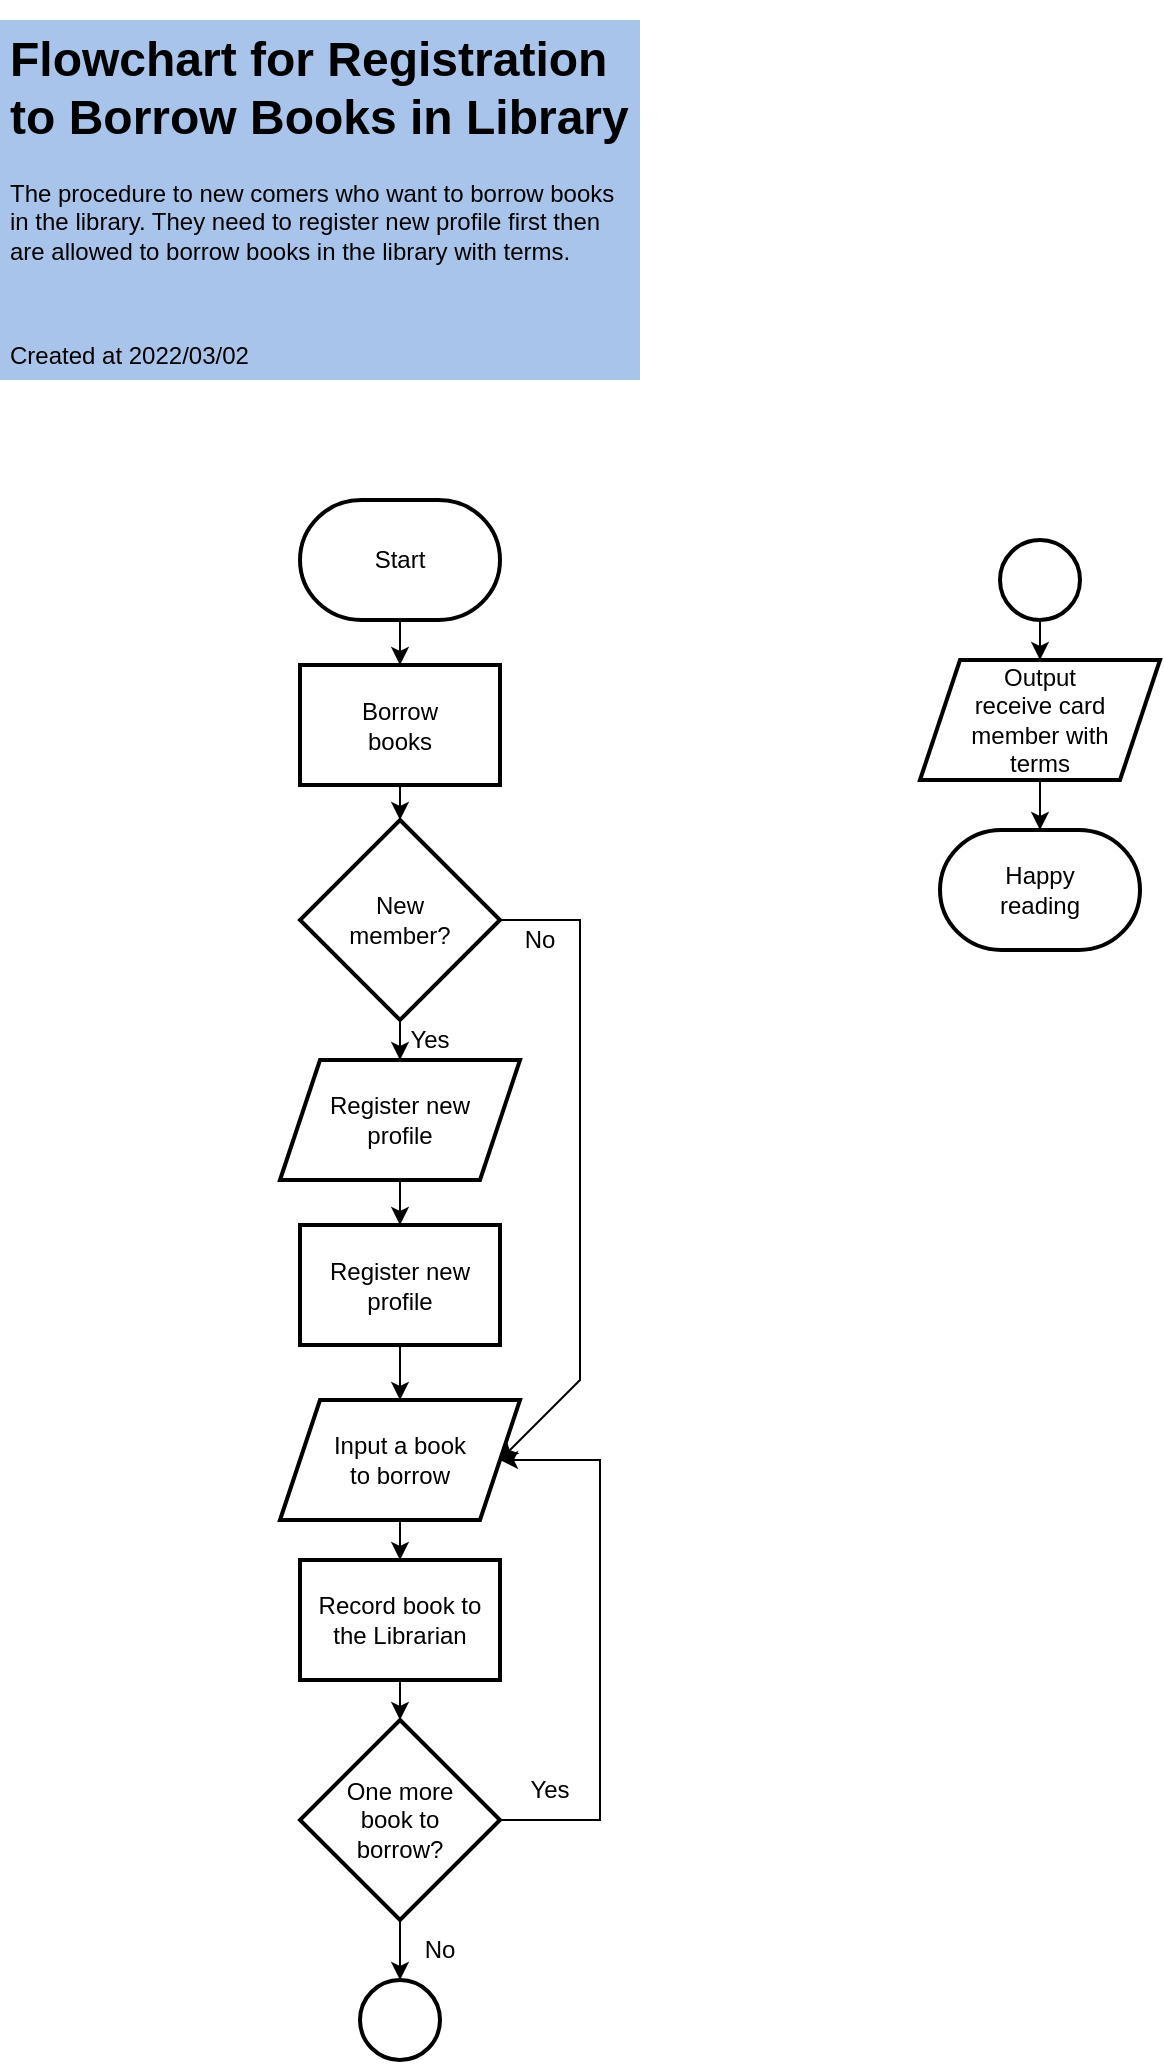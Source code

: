 <mxfile version="17.1.3" type="github">
  <diagram id="hK6cHyncP6QBp0MwOiCH" name="Page-1">
    <mxGraphModel dx="806" dy="508" grid="1" gridSize="10" guides="1" tooltips="1" connect="1" arrows="1" fold="1" page="1" pageScale="1" pageWidth="850" pageHeight="1100" math="0" shadow="0">
      <root>
        <mxCell id="0" />
        <mxCell id="1" parent="0" />
        <mxCell id="fasCJvcmdjpcavR-v_NH-1" value="" style="html=1;dashed=0;whitespace=wrap;strokeWidth=2;" parent="1" vertex="1">
          <mxGeometry x="190" y="362.5" width="100" height="60" as="geometry" />
        </mxCell>
        <mxCell id="zbHn5pgKD2MKhqcWUCU9-28" value="" style="html=1;dashed=0;whitespace=wrap;strokeWidth=2;" parent="1" vertex="1">
          <mxGeometry x="190" y="642.5" width="100" height="60" as="geometry" />
        </mxCell>
        <mxCell id="zbHn5pgKD2MKhqcWUCU9-27" value="" style="shape=parallelogram;perimeter=parallelogramPerimeter;whiteSpace=wrap;html=1;fixedSize=1;strokeWidth=2;" parent="1" vertex="1">
          <mxGeometry x="180" y="560" width="120" height="60" as="geometry" />
        </mxCell>
        <mxCell id="zbHn5pgKD2MKhqcWUCU9-13" value="" style="shape=parallelogram;perimeter=parallelogramPerimeter;whiteSpace=wrap;html=1;fixedSize=1;strokeWidth=2;" parent="1" vertex="1">
          <mxGeometry x="180" y="730" width="120" height="60" as="geometry" />
        </mxCell>
        <mxCell id="kf-vg7m3FzswI82a5gg6-1" value="" style="strokeWidth=2;html=1;shape=mxgraph.flowchart.terminator;whiteSpace=wrap;" parent="1" vertex="1">
          <mxGeometry x="190" y="280" width="100" height="60" as="geometry" />
        </mxCell>
        <mxCell id="kf-vg7m3FzswI82a5gg6-2" value="&lt;h1&gt;Flowchart for Registration to Borrow Books in Library&lt;br&gt;&lt;/h1&gt;&lt;p&gt;The procedure to new comers who want to borrow books in the library. They need to register new profile first then are allowed to borrow books in the library with terms.&lt;/p&gt;&lt;br&gt;&lt;p&gt;Created at 2022/03/02&lt;br&gt;&lt;/p&gt;" style="text;html=1;strokeColor=none;fillColor=#A9C4EB;spacing=5;spacingTop=-20;whiteSpace=wrap;overflow=hidden;rounded=0;" parent="1" vertex="1">
          <mxGeometry x="40" y="40" width="320" height="180" as="geometry" />
        </mxCell>
        <mxCell id="kf-vg7m3FzswI82a5gg6-3" value="Start" style="text;html=1;strokeColor=none;fillColor=none;align=center;verticalAlign=middle;whiteSpace=wrap;rounded=0;" parent="1" vertex="1">
          <mxGeometry x="210" y="295" width="60" height="30" as="geometry" />
        </mxCell>
        <mxCell id="kf-vg7m3FzswI82a5gg6-6" value="Register new profile" style="text;html=1;strokeColor=none;fillColor=none;align=center;verticalAlign=middle;whiteSpace=wrap;rounded=0;" parent="1" vertex="1">
          <mxGeometry x="195" y="657.5" width="90" height="30" as="geometry" />
        </mxCell>
        <mxCell id="kf-vg7m3FzswI82a5gg6-10" value="Borrow books" style="text;html=1;strokeColor=none;fillColor=none;align=center;verticalAlign=middle;whiteSpace=wrap;rounded=0;" parent="1" vertex="1">
          <mxGeometry x="210" y="380" width="60" height="25" as="geometry" />
        </mxCell>
        <mxCell id="kf-vg7m3FzswI82a5gg6-12" value="" style="strokeWidth=2;html=1;shape=mxgraph.flowchart.decision;whiteSpace=wrap;fillColor=none;" parent="1" vertex="1">
          <mxGeometry x="190" y="440" width="100" height="100" as="geometry" />
        </mxCell>
        <mxCell id="kf-vg7m3FzswI82a5gg6-13" value="New member?" style="text;html=1;strokeColor=none;fillColor=none;align=center;verticalAlign=middle;whiteSpace=wrap;rounded=0;" parent="1" vertex="1">
          <mxGeometry x="210" y="475" width="60" height="30" as="geometry" />
        </mxCell>
        <mxCell id="kf-vg7m3FzswI82a5gg6-14" value="" style="endArrow=classic;html=1;rounded=0;exitX=0.5;exitY=1;exitDx=0;exitDy=0;exitPerimeter=0;entryX=0.5;entryY=0;entryDx=0;entryDy=0;" parent="1" source="kf-vg7m3FzswI82a5gg6-12" target="zbHn5pgKD2MKhqcWUCU9-27" edge="1">
          <mxGeometry width="50" height="50" relative="1" as="geometry">
            <mxPoint x="340" y="540" as="sourcePoint" />
            <mxPoint x="180" y="540" as="targetPoint" />
          </mxGeometry>
        </mxCell>
        <mxCell id="kf-vg7m3FzswI82a5gg6-20" value="Register new profile" style="text;html=1;strokeColor=none;fillColor=none;align=center;verticalAlign=middle;whiteSpace=wrap;rounded=0;" parent="1" vertex="1">
          <mxGeometry x="200" y="575" width="80" height="30" as="geometry" />
        </mxCell>
        <mxCell id="kf-vg7m3FzswI82a5gg6-21" value="Yes" style="text;html=1;strokeColor=none;fillColor=none;align=center;verticalAlign=middle;whiteSpace=wrap;rounded=0;" parent="1" vertex="1">
          <mxGeometry x="240" y="540" width="30" height="20" as="geometry" />
        </mxCell>
        <mxCell id="kf-vg7m3FzswI82a5gg6-22" value="" style="endArrow=classic;html=1;rounded=0;exitX=0.5;exitY=1;exitDx=0;exitDy=0;entryX=0.5;entryY=0;entryDx=0;entryDy=0;" parent="1" source="zbHn5pgKD2MKhqcWUCU9-27" target="zbHn5pgKD2MKhqcWUCU9-28" edge="1">
          <mxGeometry width="50" height="50" relative="1" as="geometry">
            <mxPoint x="240" y="630" as="sourcePoint" />
            <mxPoint x="240" y="630" as="targetPoint" />
          </mxGeometry>
        </mxCell>
        <mxCell id="kf-vg7m3FzswI82a5gg6-23" value="" style="endArrow=classic;html=1;rounded=0;entryX=0.5;entryY=0;entryDx=0;entryDy=0;exitX=0.5;exitY=1;exitDx=0;exitDy=0;" parent="1" source="zbHn5pgKD2MKhqcWUCU9-28" target="zbHn5pgKD2MKhqcWUCU9-13" edge="1">
          <mxGeometry width="50" height="50" relative="1" as="geometry">
            <mxPoint x="240" y="720" as="sourcePoint" />
            <mxPoint x="240" y="780" as="targetPoint" />
          </mxGeometry>
        </mxCell>
        <mxCell id="kf-vg7m3FzswI82a5gg6-25" value="Input a book to borrow" style="text;html=1;strokeColor=none;fillColor=none;align=center;verticalAlign=middle;whiteSpace=wrap;rounded=0;" parent="1" vertex="1">
          <mxGeometry x="200" y="745" width="80" height="30" as="geometry" />
        </mxCell>
        <mxCell id="kf-vg7m3FzswI82a5gg6-26" value="" style="endArrow=classic;html=1;rounded=0;entryX=0.5;entryY=0;entryDx=0;entryDy=0;exitX=0.5;exitY=1;exitDx=0;exitDy=0;" parent="1" source="zbHn5pgKD2MKhqcWUCU9-13" target="zbHn5pgKD2MKhqcWUCU9-10" edge="1">
          <mxGeometry width="50" height="50" relative="1" as="geometry">
            <mxPoint x="240" y="860" as="sourcePoint" />
            <mxPoint x="240" y="870" as="targetPoint" />
          </mxGeometry>
        </mxCell>
        <mxCell id="zbHn5pgKD2MKhqcWUCU9-5" value="" style="endArrow=classic;html=1;rounded=0;exitX=1;exitY=0.5;exitDx=0;exitDy=0;exitPerimeter=0;entryX=1;entryY=0.5;entryDx=0;entryDy=0;" parent="1" source="kf-vg7m3FzswI82a5gg6-12" target="zbHn5pgKD2MKhqcWUCU9-13" edge="1">
          <mxGeometry width="50" height="50" relative="1" as="geometry">
            <mxPoint x="390" y="600" as="sourcePoint" />
            <mxPoint x="360" y="690" as="targetPoint" />
            <Array as="points">
              <mxPoint x="330" y="490" />
              <mxPoint x="330" y="720" />
            </Array>
          </mxGeometry>
        </mxCell>
        <mxCell id="zbHn5pgKD2MKhqcWUCU9-6" value="" style="strokeWidth=2;html=1;shape=mxgraph.flowchart.decision;whiteSpace=wrap;" parent="1" vertex="1">
          <mxGeometry x="190" y="890" width="100" height="100" as="geometry" />
        </mxCell>
        <mxCell id="zbHn5pgKD2MKhqcWUCU9-7" value="One more book to borrow?" style="text;html=1;strokeColor=none;fillColor=none;align=center;verticalAlign=middle;whiteSpace=wrap;rounded=0;" parent="1" vertex="1">
          <mxGeometry x="200" y="925" width="80" height="30" as="geometry" />
        </mxCell>
        <mxCell id="zbHn5pgKD2MKhqcWUCU9-10" value="" style="html=1;dashed=0;whitespace=wrap;strokeWidth=2;" parent="1" vertex="1">
          <mxGeometry x="190" y="810" width="100" height="60" as="geometry" />
        </mxCell>
        <mxCell id="zbHn5pgKD2MKhqcWUCU9-11" value="Record book to the Librarian" style="text;html=1;strokeColor=none;fillColor=none;align=center;verticalAlign=middle;whiteSpace=wrap;rounded=0;" parent="1" vertex="1">
          <mxGeometry x="190" y="825" width="100" height="30" as="geometry" />
        </mxCell>
        <mxCell id="zbHn5pgKD2MKhqcWUCU9-14" value="" style="endArrow=classic;html=1;rounded=0;exitX=0.5;exitY=1;exitDx=0;exitDy=0;entryX=0.5;entryY=0;entryDx=0;entryDy=0;entryPerimeter=0;" parent="1" source="zbHn5pgKD2MKhqcWUCU9-10" target="zbHn5pgKD2MKhqcWUCU9-6" edge="1">
          <mxGeometry width="50" height="50" relative="1" as="geometry">
            <mxPoint x="340" y="870" as="sourcePoint" />
            <mxPoint x="240" y="960" as="targetPoint" />
          </mxGeometry>
        </mxCell>
        <mxCell id="zbHn5pgKD2MKhqcWUCU9-15" value="" style="endArrow=classic;html=1;rounded=0;exitX=1;exitY=0.5;exitDx=0;exitDy=0;exitPerimeter=0;entryX=1;entryY=0.5;entryDx=0;entryDy=0;" parent="1" source="zbHn5pgKD2MKhqcWUCU9-6" target="zbHn5pgKD2MKhqcWUCU9-13" edge="1">
          <mxGeometry width="50" height="50" relative="1" as="geometry">
            <mxPoint x="350" y="890" as="sourcePoint" />
            <mxPoint x="320" y="940" as="targetPoint" />
            <Array as="points">
              <mxPoint x="340" y="940" />
              <mxPoint x="340" y="760" />
            </Array>
          </mxGeometry>
        </mxCell>
        <mxCell id="zbHn5pgKD2MKhqcWUCU9-16" value="Yes" style="text;html=1;strokeColor=none;fillColor=none;align=center;verticalAlign=middle;whiteSpace=wrap;rounded=0;" parent="1" vertex="1">
          <mxGeometry x="290" y="910" width="50" height="30" as="geometry" />
        </mxCell>
        <mxCell id="zbHn5pgKD2MKhqcWUCU9-18" value="" style="endArrow=classic;html=1;rounded=0;exitX=0.5;exitY=1;exitDx=0;exitDy=0;exitPerimeter=0;" parent="1" source="zbHn5pgKD2MKhqcWUCU9-6" target="zbHn5pgKD2MKhqcWUCU9-19" edge="1">
          <mxGeometry width="50" height="50" relative="1" as="geometry">
            <mxPoint x="350" y="1040" as="sourcePoint" />
            <mxPoint x="240" y="1010" as="targetPoint" />
          </mxGeometry>
        </mxCell>
        <mxCell id="zbHn5pgKD2MKhqcWUCU9-19" value="" style="ellipse;whiteSpace=wrap;html=1;aspect=fixed;strokeWidth=2;" parent="1" vertex="1">
          <mxGeometry x="220" y="1020" width="40" height="40" as="geometry" />
        </mxCell>
        <mxCell id="zbHn5pgKD2MKhqcWUCU9-20" value="No" style="text;html=1;strokeColor=none;fillColor=none;align=center;verticalAlign=middle;whiteSpace=wrap;rounded=0;" parent="1" vertex="1">
          <mxGeometry x="240" y="990" width="40" height="30" as="geometry" />
        </mxCell>
        <mxCell id="zbHn5pgKD2MKhqcWUCU9-21" value="" style="ellipse;whiteSpace=wrap;html=1;aspect=fixed;strokeWidth=2;" parent="1" vertex="1">
          <mxGeometry x="540" y="300" width="40" height="40" as="geometry" />
        </mxCell>
        <mxCell id="zbHn5pgKD2MKhqcWUCU9-22" value="" style="endArrow=classic;html=1;rounded=0;exitX=0.5;exitY=1;exitDx=0;exitDy=0;entryX=0.5;entryY=0;entryDx=0;entryDy=0;" parent="1" source="zbHn5pgKD2MKhqcWUCU9-21" target="zbHn5pgKD2MKhqcWUCU9-30" edge="1">
          <mxGeometry width="50" height="50" relative="1" as="geometry">
            <mxPoint x="440" y="440" as="sourcePoint" />
            <mxPoint x="560" y="360" as="targetPoint" />
          </mxGeometry>
        </mxCell>
        <mxCell id="zbHn5pgKD2MKhqcWUCU9-23" value="No" style="text;html=1;strokeColor=none;fillColor=none;align=center;verticalAlign=middle;whiteSpace=wrap;rounded=0;" parent="1" vertex="1">
          <mxGeometry x="290" y="490" width="40" height="20" as="geometry" />
        </mxCell>
        <mxCell id="zbHn5pgKD2MKhqcWUCU9-30" value="" style="shape=parallelogram;perimeter=parallelogramPerimeter;whiteSpace=wrap;html=1;fixedSize=1;strokeWidth=2;" parent="1" vertex="1">
          <mxGeometry x="500" y="360" width="120" height="60" as="geometry" />
        </mxCell>
        <mxCell id="zbHn5pgKD2MKhqcWUCU9-31" value="Output receive card member with terms" style="text;html=1;strokeColor=none;fillColor=none;align=center;verticalAlign=middle;whiteSpace=wrap;rounded=0;" parent="1" vertex="1">
          <mxGeometry x="520" y="375" width="80" height="30" as="geometry" />
        </mxCell>
        <mxCell id="zbHn5pgKD2MKhqcWUCU9-32" value="" style="endArrow=classic;html=1;rounded=0;exitX=0.5;exitY=1;exitDx=0;exitDy=0;entryX=0.5;entryY=0;entryDx=0;entryDy=0;entryPerimeter=0;" parent="1" source="zbHn5pgKD2MKhqcWUCU9-30" target="zbHn5pgKD2MKhqcWUCU9-33" edge="1">
          <mxGeometry width="50" height="50" relative="1" as="geometry">
            <mxPoint x="520" y="550" as="sourcePoint" />
            <mxPoint x="580" y="430" as="targetPoint" />
          </mxGeometry>
        </mxCell>
        <mxCell id="zbHn5pgKD2MKhqcWUCU9-33" value="" style="strokeWidth=2;html=1;shape=mxgraph.flowchart.terminator;whiteSpace=wrap;" parent="1" vertex="1">
          <mxGeometry x="510" y="445" width="100" height="60" as="geometry" />
        </mxCell>
        <mxCell id="zbHn5pgKD2MKhqcWUCU9-34" value="Happy reading" style="text;html=1;strokeColor=none;fillColor=none;align=center;verticalAlign=middle;whiteSpace=wrap;rounded=0;" parent="1" vertex="1">
          <mxGeometry x="530" y="460" width="60" height="30" as="geometry" />
        </mxCell>
        <mxCell id="fasCJvcmdjpcavR-v_NH-4" value="" style="endArrow=classic;html=1;rounded=0;exitX=0.5;exitY=1;exitDx=0;exitDy=0;entryX=0.5;entryY=0;entryDx=0;entryDy=0;entryPerimeter=0;" parent="1" source="fasCJvcmdjpcavR-v_NH-1" target="kf-vg7m3FzswI82a5gg6-12" edge="1">
          <mxGeometry width="50" height="50" relative="1" as="geometry">
            <mxPoint x="290" y="430" as="sourcePoint" />
            <mxPoint x="340" y="380" as="targetPoint" />
          </mxGeometry>
        </mxCell>
        <mxCell id="fasCJvcmdjpcavR-v_NH-5" value="" style="endArrow=classic;html=1;rounded=0;exitX=0.5;exitY=1;exitDx=0;exitDy=0;exitPerimeter=0;entryX=0.5;entryY=0;entryDx=0;entryDy=0;" parent="1" source="kf-vg7m3FzswI82a5gg6-1" target="fasCJvcmdjpcavR-v_NH-1" edge="1">
          <mxGeometry width="50" height="50" relative="1" as="geometry">
            <mxPoint x="290" y="430" as="sourcePoint" />
            <mxPoint x="340" y="380" as="targetPoint" />
          </mxGeometry>
        </mxCell>
      </root>
    </mxGraphModel>
  </diagram>
</mxfile>
